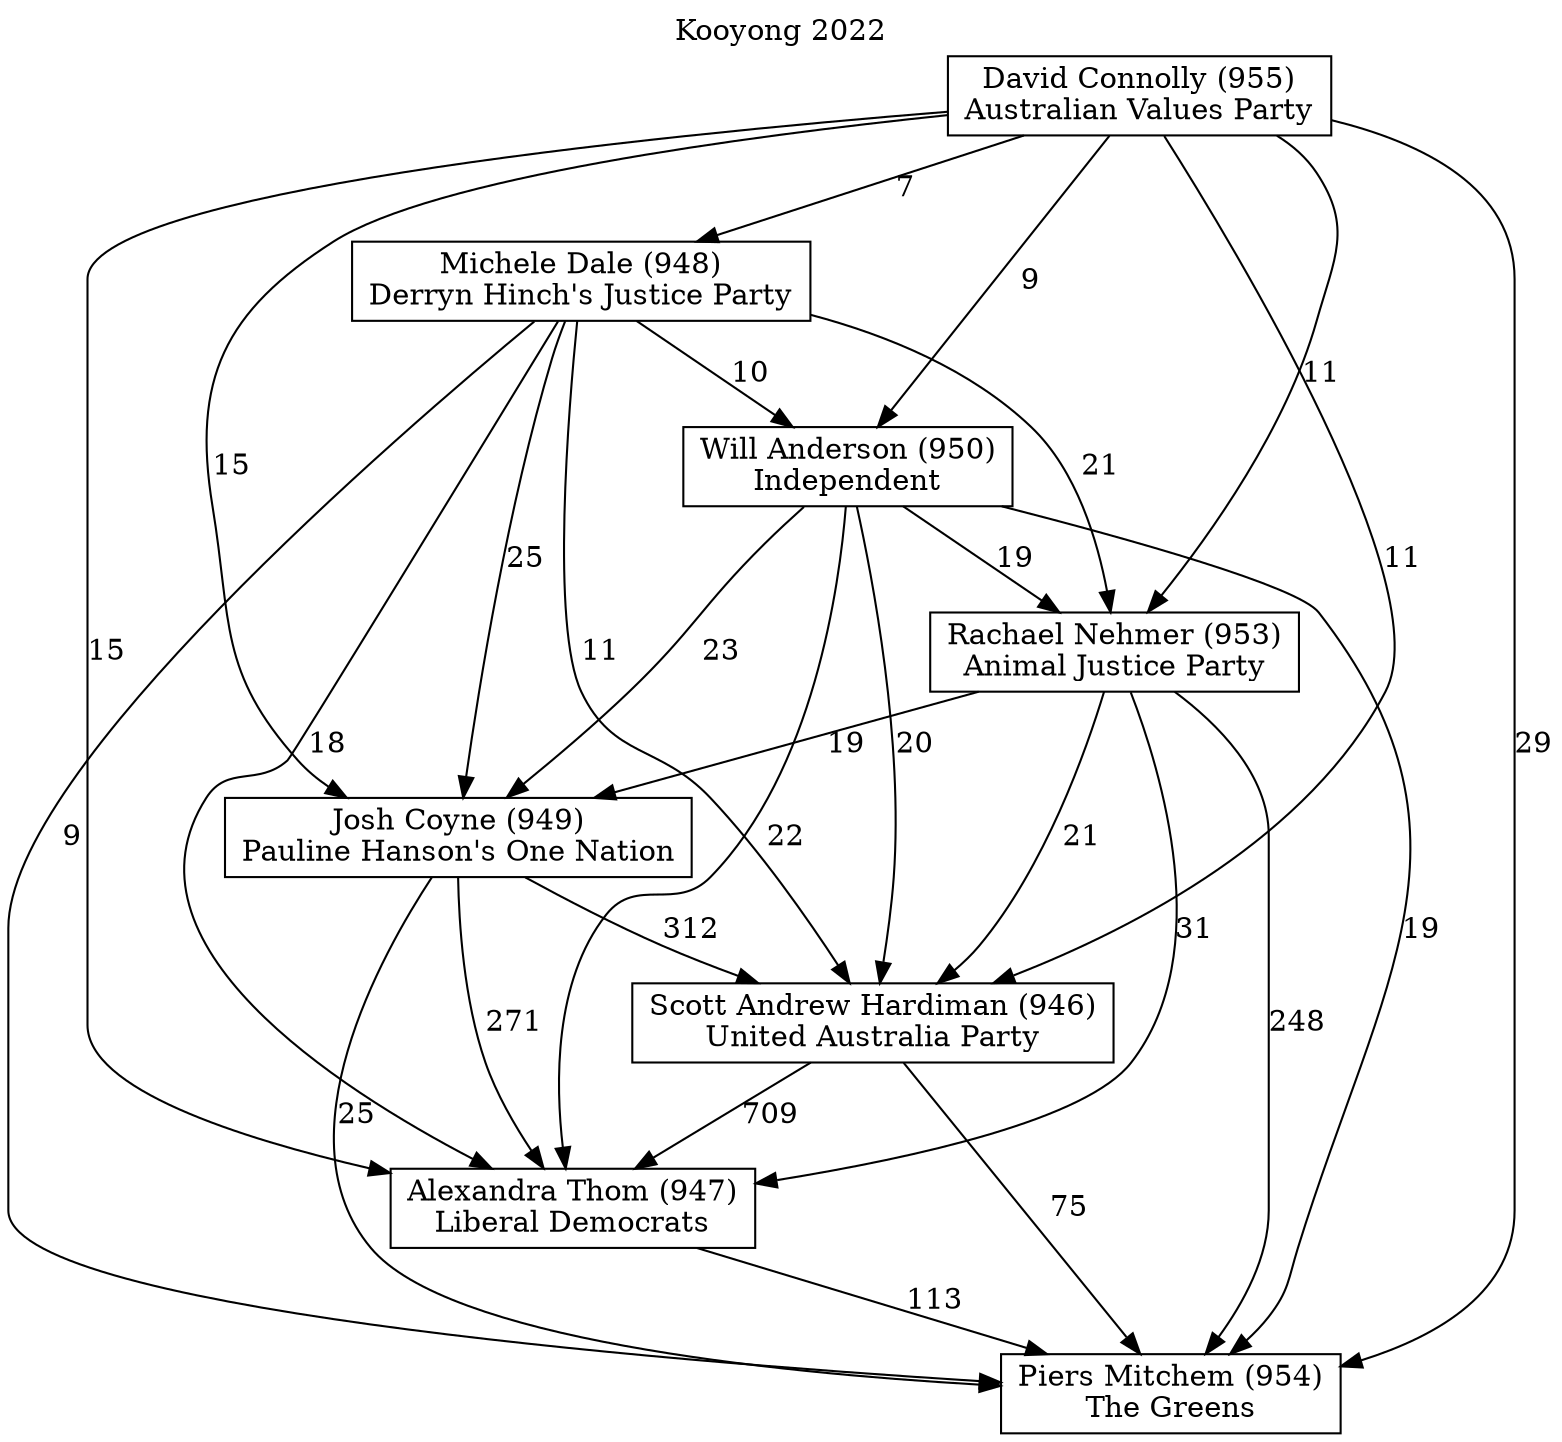 // House preference flow
digraph "Piers Mitchem (954)_Kooyong_2022" {
	graph [label="Kooyong 2022" labelloc=t mclimit=10]
	node [shape=box]
	"Josh Coyne (949)" [label="Josh Coyne (949)
Pauline Hanson's One Nation"]
	"Will Anderson (950)" [label="Will Anderson (950)
Independent"]
	"David Connolly (955)" [label="David Connolly (955)
Australian Values Party"]
	"Michele Dale (948)" [label="Michele Dale (948)
Derryn Hinch's Justice Party"]
	"Piers Mitchem (954)" [label="Piers Mitchem (954)
The Greens"]
	"Scott Andrew Hardiman (946)" [label="Scott Andrew Hardiman (946)
United Australia Party"]
	"Rachael Nehmer (953)" [label="Rachael Nehmer (953)
Animal Justice Party"]
	"Alexandra Thom (947)" [label="Alexandra Thom (947)
Liberal Democrats"]
	"David Connolly (955)" -> "Will Anderson (950)" [label=9]
	"Michele Dale (948)" -> "Scott Andrew Hardiman (946)" [label=11]
	"David Connolly (955)" -> "Rachael Nehmer (953)" [label=11]
	"Will Anderson (950)" -> "Rachael Nehmer (953)" [label=19]
	"Michele Dale (948)" -> "Will Anderson (950)" [label=10]
	"Rachael Nehmer (953)" -> "Scott Andrew Hardiman (946)" [label=21]
	"David Connolly (955)" -> "Scott Andrew Hardiman (946)" [label=11]
	"Michele Dale (948)" -> "Josh Coyne (949)" [label=25]
	"Rachael Nehmer (953)" -> "Piers Mitchem (954)" [label=248]
	"Josh Coyne (949)" -> "Alexandra Thom (947)" [label=271]
	"Michele Dale (948)" -> "Rachael Nehmer (953)" [label=21]
	"Rachael Nehmer (953)" -> "Josh Coyne (949)" [label=19]
	"Will Anderson (950)" -> "Josh Coyne (949)" [label=23]
	"Josh Coyne (949)" -> "Piers Mitchem (954)" [label=25]
	"David Connolly (955)" -> "Piers Mitchem (954)" [label=29]
	"Michele Dale (948)" -> "Alexandra Thom (947)" [label=18]
	"Will Anderson (950)" -> "Scott Andrew Hardiman (946)" [label=20]
	"David Connolly (955)" -> "Josh Coyne (949)" [label=15]
	"Josh Coyne (949)" -> "Scott Andrew Hardiman (946)" [label=312]
	"Rachael Nehmer (953)" -> "Alexandra Thom (947)" [label=31]
	"Will Anderson (950)" -> "Alexandra Thom (947)" [label=22]
	"Scott Andrew Hardiman (946)" -> "Alexandra Thom (947)" [label=709]
	"Michele Dale (948)" -> "Piers Mitchem (954)" [label=9]
	"Will Anderson (950)" -> "Piers Mitchem (954)" [label=19]
	"Scott Andrew Hardiman (946)" -> "Piers Mitchem (954)" [label=75]
	"Alexandra Thom (947)" -> "Piers Mitchem (954)" [label=113]
	"David Connolly (955)" -> "Michele Dale (948)" [label=7]
	"David Connolly (955)" -> "Alexandra Thom (947)" [label=15]
}
